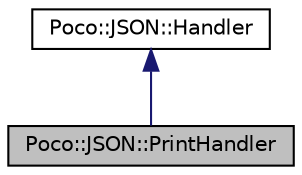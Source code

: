 digraph "Poco::JSON::PrintHandler"
{
 // LATEX_PDF_SIZE
  edge [fontname="Helvetica",fontsize="10",labelfontname="Helvetica",labelfontsize="10"];
  node [fontname="Helvetica",fontsize="10",shape=record];
  Node1 [label="Poco::JSON::PrintHandler",height=0.2,width=0.4,color="black", fillcolor="grey75", style="filled", fontcolor="black",tooltip=" "];
  Node2 -> Node1 [dir="back",color="midnightblue",fontsize="10",style="solid"];
  Node2 [label="Poco::JSON::Handler",height=0.2,width=0.4,color="black", fillcolor="white", style="filled",URL="$classPoco_1_1JSON_1_1Handler.html",tooltip=" "];
}
